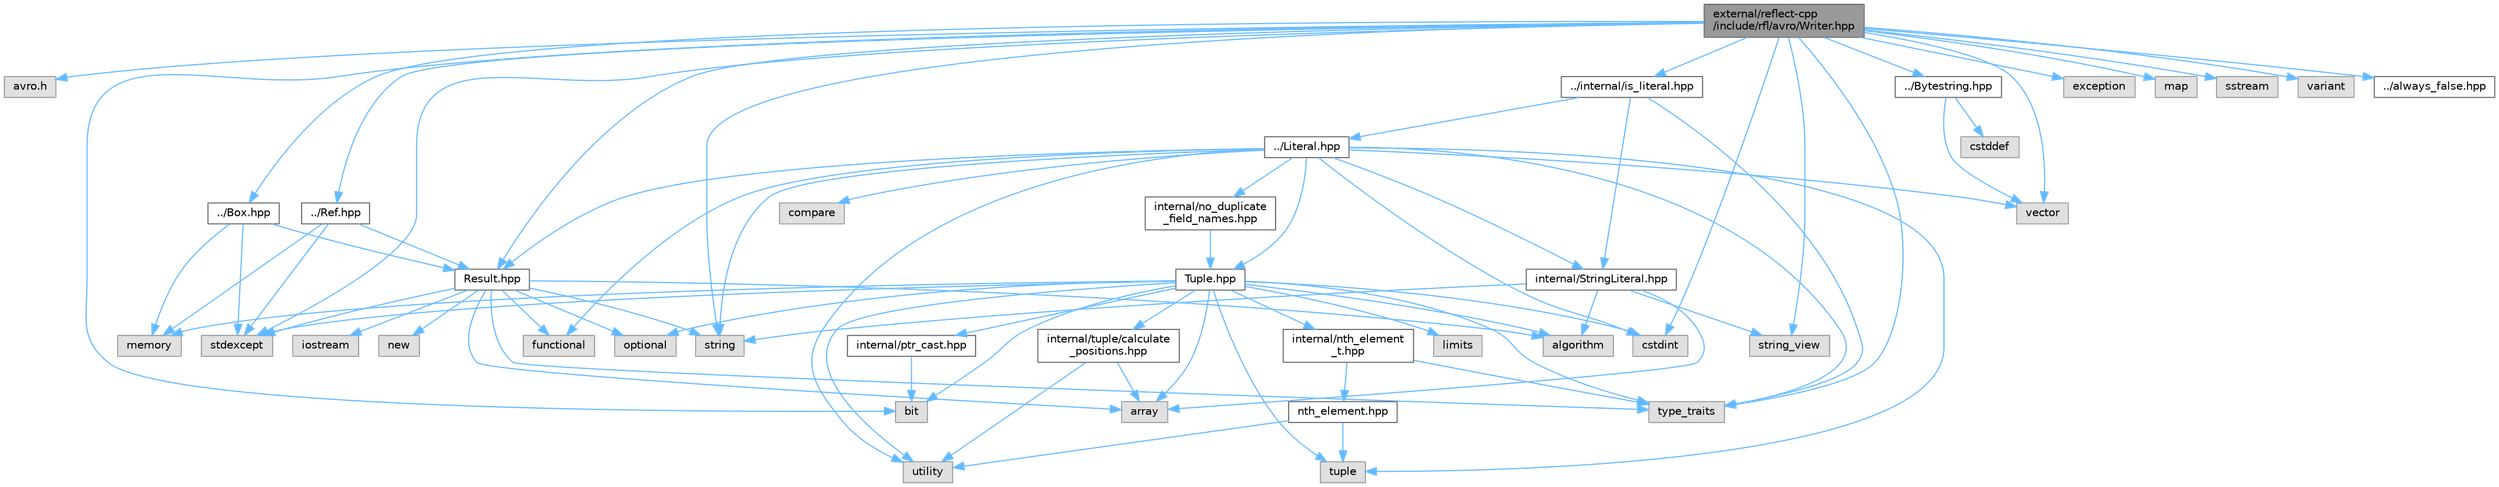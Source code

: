 digraph "external/reflect-cpp/include/rfl/avro/Writer.hpp"
{
 // LATEX_PDF_SIZE
  bgcolor="transparent";
  edge [fontname=Helvetica,fontsize=10,labelfontname=Helvetica,labelfontsize=10];
  node [fontname=Helvetica,fontsize=10,shape=box,height=0.2,width=0.4];
  Node1 [id="Node000001",label="external/reflect-cpp\l/include/rfl/avro/Writer.hpp",height=0.2,width=0.4,color="gray40", fillcolor="grey60", style="filled", fontcolor="black",tooltip=" "];
  Node1 -> Node2 [id="edge1_Node000001_Node000002",color="steelblue1",style="solid",tooltip=" "];
  Node2 [id="Node000002",label="avro.h",height=0.2,width=0.4,color="grey60", fillcolor="#E0E0E0", style="filled",tooltip=" "];
  Node1 -> Node3 [id="edge2_Node000001_Node000003",color="steelblue1",style="solid",tooltip=" "];
  Node3 [id="Node000003",label="bit",height=0.2,width=0.4,color="grey60", fillcolor="#E0E0E0", style="filled",tooltip=" "];
  Node1 -> Node4 [id="edge3_Node000001_Node000004",color="steelblue1",style="solid",tooltip=" "];
  Node4 [id="Node000004",label="cstdint",height=0.2,width=0.4,color="grey60", fillcolor="#E0E0E0", style="filled",tooltip=" "];
  Node1 -> Node5 [id="edge4_Node000001_Node000005",color="steelblue1",style="solid",tooltip=" "];
  Node5 [id="Node000005",label="exception",height=0.2,width=0.4,color="grey60", fillcolor="#E0E0E0", style="filled",tooltip=" "];
  Node1 -> Node6 [id="edge5_Node000001_Node000006",color="steelblue1",style="solid",tooltip=" "];
  Node6 [id="Node000006",label="map",height=0.2,width=0.4,color="grey60", fillcolor="#E0E0E0", style="filled",tooltip=" "];
  Node1 -> Node7 [id="edge6_Node000001_Node000007",color="steelblue1",style="solid",tooltip=" "];
  Node7 [id="Node000007",label="sstream",height=0.2,width=0.4,color="grey60", fillcolor="#E0E0E0", style="filled",tooltip=" "];
  Node1 -> Node8 [id="edge7_Node000001_Node000008",color="steelblue1",style="solid",tooltip=" "];
  Node8 [id="Node000008",label="stdexcept",height=0.2,width=0.4,color="grey60", fillcolor="#E0E0E0", style="filled",tooltip=" "];
  Node1 -> Node9 [id="edge8_Node000001_Node000009",color="steelblue1",style="solid",tooltip=" "];
  Node9 [id="Node000009",label="string",height=0.2,width=0.4,color="grey60", fillcolor="#E0E0E0", style="filled",tooltip=" "];
  Node1 -> Node10 [id="edge9_Node000001_Node000010",color="steelblue1",style="solid",tooltip=" "];
  Node10 [id="Node000010",label="string_view",height=0.2,width=0.4,color="grey60", fillcolor="#E0E0E0", style="filled",tooltip=" "];
  Node1 -> Node11 [id="edge10_Node000001_Node000011",color="steelblue1",style="solid",tooltip=" "];
  Node11 [id="Node000011",label="type_traits",height=0.2,width=0.4,color="grey60", fillcolor="#E0E0E0", style="filled",tooltip=" "];
  Node1 -> Node12 [id="edge11_Node000001_Node000012",color="steelblue1",style="solid",tooltip=" "];
  Node12 [id="Node000012",label="variant",height=0.2,width=0.4,color="grey60", fillcolor="#E0E0E0", style="filled",tooltip=" "];
  Node1 -> Node13 [id="edge12_Node000001_Node000013",color="steelblue1",style="solid",tooltip=" "];
  Node13 [id="Node000013",label="vector",height=0.2,width=0.4,color="grey60", fillcolor="#E0E0E0", style="filled",tooltip=" "];
  Node1 -> Node14 [id="edge13_Node000001_Node000014",color="steelblue1",style="solid",tooltip=" "];
  Node14 [id="Node000014",label="../Box.hpp",height=0.2,width=0.4,color="grey40", fillcolor="white", style="filled",URL="$_box_8hpp.html",tooltip=" "];
  Node14 -> Node15 [id="edge14_Node000014_Node000015",color="steelblue1",style="solid",tooltip=" "];
  Node15 [id="Node000015",label="memory",height=0.2,width=0.4,color="grey60", fillcolor="#E0E0E0", style="filled",tooltip=" "];
  Node14 -> Node8 [id="edge15_Node000014_Node000008",color="steelblue1",style="solid",tooltip=" "];
  Node14 -> Node16 [id="edge16_Node000014_Node000016",color="steelblue1",style="solid",tooltip=" "];
  Node16 [id="Node000016",label="Result.hpp",height=0.2,width=0.4,color="grey40", fillcolor="white", style="filled",URL="$_result_8hpp.html",tooltip=" "];
  Node16 -> Node17 [id="edge17_Node000016_Node000017",color="steelblue1",style="solid",tooltip=" "];
  Node17 [id="Node000017",label="algorithm",height=0.2,width=0.4,color="grey60", fillcolor="#E0E0E0", style="filled",tooltip=" "];
  Node16 -> Node18 [id="edge18_Node000016_Node000018",color="steelblue1",style="solid",tooltip=" "];
  Node18 [id="Node000018",label="array",height=0.2,width=0.4,color="grey60", fillcolor="#E0E0E0", style="filled",tooltip=" "];
  Node16 -> Node19 [id="edge19_Node000016_Node000019",color="steelblue1",style="solid",tooltip=" "];
  Node19 [id="Node000019",label="functional",height=0.2,width=0.4,color="grey60", fillcolor="#E0E0E0", style="filled",tooltip=" "];
  Node16 -> Node20 [id="edge20_Node000016_Node000020",color="steelblue1",style="solid",tooltip=" "];
  Node20 [id="Node000020",label="iostream",height=0.2,width=0.4,color="grey60", fillcolor="#E0E0E0", style="filled",tooltip=" "];
  Node16 -> Node21 [id="edge21_Node000016_Node000021",color="steelblue1",style="solid",tooltip=" "];
  Node21 [id="Node000021",label="new",height=0.2,width=0.4,color="grey60", fillcolor="#E0E0E0", style="filled",tooltip=" "];
  Node16 -> Node22 [id="edge22_Node000016_Node000022",color="steelblue1",style="solid",tooltip=" "];
  Node22 [id="Node000022",label="optional",height=0.2,width=0.4,color="grey60", fillcolor="#E0E0E0", style="filled",tooltip=" "];
  Node16 -> Node8 [id="edge23_Node000016_Node000008",color="steelblue1",style="solid",tooltip=" "];
  Node16 -> Node9 [id="edge24_Node000016_Node000009",color="steelblue1",style="solid",tooltip=" "];
  Node16 -> Node11 [id="edge25_Node000016_Node000011",color="steelblue1",style="solid",tooltip=" "];
  Node1 -> Node23 [id="edge26_Node000001_Node000023",color="steelblue1",style="solid",tooltip=" "];
  Node23 [id="Node000023",label="../Bytestring.hpp",height=0.2,width=0.4,color="grey40", fillcolor="white", style="filled",URL="$_bytestring_8hpp.html",tooltip=" "];
  Node23 -> Node24 [id="edge27_Node000023_Node000024",color="steelblue1",style="solid",tooltip=" "];
  Node24 [id="Node000024",label="cstddef",height=0.2,width=0.4,color="grey60", fillcolor="#E0E0E0", style="filled",tooltip=" "];
  Node23 -> Node13 [id="edge28_Node000023_Node000013",color="steelblue1",style="solid",tooltip=" "];
  Node1 -> Node25 [id="edge29_Node000001_Node000025",color="steelblue1",style="solid",tooltip=" "];
  Node25 [id="Node000025",label="../Ref.hpp",height=0.2,width=0.4,color="grey40", fillcolor="white", style="filled",URL="$_ref_8hpp.html",tooltip=" "];
  Node25 -> Node15 [id="edge30_Node000025_Node000015",color="steelblue1",style="solid",tooltip=" "];
  Node25 -> Node8 [id="edge31_Node000025_Node000008",color="steelblue1",style="solid",tooltip=" "];
  Node25 -> Node16 [id="edge32_Node000025_Node000016",color="steelblue1",style="solid",tooltip=" "];
  Node1 -> Node16 [id="edge33_Node000001_Node000016",color="steelblue1",style="solid",tooltip=" "];
  Node1 -> Node26 [id="edge34_Node000001_Node000026",color="steelblue1",style="solid",tooltip=" "];
  Node26 [id="Node000026",label="../always_false.hpp",height=0.2,width=0.4,color="grey40", fillcolor="white", style="filled",URL="$always__false_8hpp.html",tooltip=" "];
  Node1 -> Node27 [id="edge35_Node000001_Node000027",color="steelblue1",style="solid",tooltip=" "];
  Node27 [id="Node000027",label="../internal/is_literal.hpp",height=0.2,width=0.4,color="grey40", fillcolor="white", style="filled",URL="$is__literal_8hpp.html",tooltip=" "];
  Node27 -> Node11 [id="edge36_Node000027_Node000011",color="steelblue1",style="solid",tooltip=" "];
  Node27 -> Node28 [id="edge37_Node000027_Node000028",color="steelblue1",style="solid",tooltip=" "];
  Node28 [id="Node000028",label="../Literal.hpp",height=0.2,width=0.4,color="grey40", fillcolor="white", style="filled",URL="$_literal_8hpp.html",tooltip=" "];
  Node28 -> Node29 [id="edge38_Node000028_Node000029",color="steelblue1",style="solid",tooltip=" "];
  Node29 [id="Node000029",label="compare",height=0.2,width=0.4,color="grey60", fillcolor="#E0E0E0", style="filled",tooltip=" "];
  Node28 -> Node4 [id="edge39_Node000028_Node000004",color="steelblue1",style="solid",tooltip=" "];
  Node28 -> Node19 [id="edge40_Node000028_Node000019",color="steelblue1",style="solid",tooltip=" "];
  Node28 -> Node9 [id="edge41_Node000028_Node000009",color="steelblue1",style="solid",tooltip=" "];
  Node28 -> Node30 [id="edge42_Node000028_Node000030",color="steelblue1",style="solid",tooltip=" "];
  Node30 [id="Node000030",label="tuple",height=0.2,width=0.4,color="grey60", fillcolor="#E0E0E0", style="filled",tooltip=" "];
  Node28 -> Node11 [id="edge43_Node000028_Node000011",color="steelblue1",style="solid",tooltip=" "];
  Node28 -> Node31 [id="edge44_Node000028_Node000031",color="steelblue1",style="solid",tooltip=" "];
  Node31 [id="Node000031",label="utility",height=0.2,width=0.4,color="grey60", fillcolor="#E0E0E0", style="filled",tooltip=" "];
  Node28 -> Node13 [id="edge45_Node000028_Node000013",color="steelblue1",style="solid",tooltip=" "];
  Node28 -> Node16 [id="edge46_Node000028_Node000016",color="steelblue1",style="solid",tooltip=" "];
  Node28 -> Node32 [id="edge47_Node000028_Node000032",color="steelblue1",style="solid",tooltip=" "];
  Node32 [id="Node000032",label="Tuple.hpp",height=0.2,width=0.4,color="grey40", fillcolor="white", style="filled",URL="$_tuple_8hpp.html",tooltip=" "];
  Node32 -> Node17 [id="edge48_Node000032_Node000017",color="steelblue1",style="solid",tooltip=" "];
  Node32 -> Node18 [id="edge49_Node000032_Node000018",color="steelblue1",style="solid",tooltip=" "];
  Node32 -> Node3 [id="edge50_Node000032_Node000003",color="steelblue1",style="solid",tooltip=" "];
  Node32 -> Node4 [id="edge51_Node000032_Node000004",color="steelblue1",style="solid",tooltip=" "];
  Node32 -> Node33 [id="edge52_Node000032_Node000033",color="steelblue1",style="solid",tooltip=" "];
  Node33 [id="Node000033",label="limits",height=0.2,width=0.4,color="grey60", fillcolor="#E0E0E0", style="filled",tooltip=" "];
  Node32 -> Node15 [id="edge53_Node000032_Node000015",color="steelblue1",style="solid",tooltip=" "];
  Node32 -> Node22 [id="edge54_Node000032_Node000022",color="steelblue1",style="solid",tooltip=" "];
  Node32 -> Node8 [id="edge55_Node000032_Node000008",color="steelblue1",style="solid",tooltip=" "];
  Node32 -> Node30 [id="edge56_Node000032_Node000030",color="steelblue1",style="solid",tooltip=" "];
  Node32 -> Node11 [id="edge57_Node000032_Node000011",color="steelblue1",style="solid",tooltip=" "];
  Node32 -> Node31 [id="edge58_Node000032_Node000031",color="steelblue1",style="solid",tooltip=" "];
  Node32 -> Node34 [id="edge59_Node000032_Node000034",color="steelblue1",style="solid",tooltip=" "];
  Node34 [id="Node000034",label="internal/nth_element\l_t.hpp",height=0.2,width=0.4,color="grey40", fillcolor="white", style="filled",URL="$nth__element__t_8hpp.html",tooltip=" "];
  Node34 -> Node11 [id="edge60_Node000034_Node000011",color="steelblue1",style="solid",tooltip=" "];
  Node34 -> Node35 [id="edge61_Node000034_Node000035",color="steelblue1",style="solid",tooltip=" "];
  Node35 [id="Node000035",label="nth_element.hpp",height=0.2,width=0.4,color="grey40", fillcolor="white", style="filled",URL="$nth__element_8hpp.html",tooltip=" "];
  Node35 -> Node30 [id="edge62_Node000035_Node000030",color="steelblue1",style="solid",tooltip=" "];
  Node35 -> Node31 [id="edge63_Node000035_Node000031",color="steelblue1",style="solid",tooltip=" "];
  Node32 -> Node36 [id="edge64_Node000032_Node000036",color="steelblue1",style="solid",tooltip=" "];
  Node36 [id="Node000036",label="internal/ptr_cast.hpp",height=0.2,width=0.4,color="grey40", fillcolor="white", style="filled",URL="$ptr__cast_8hpp.html",tooltip=" "];
  Node36 -> Node3 [id="edge65_Node000036_Node000003",color="steelblue1",style="solid",tooltip=" "];
  Node32 -> Node37 [id="edge66_Node000032_Node000037",color="steelblue1",style="solid",tooltip=" "];
  Node37 [id="Node000037",label="internal/tuple/calculate\l_positions.hpp",height=0.2,width=0.4,color="grey40", fillcolor="white", style="filled",URL="$calculate__positions_8hpp.html",tooltip=" "];
  Node37 -> Node18 [id="edge67_Node000037_Node000018",color="steelblue1",style="solid",tooltip=" "];
  Node37 -> Node31 [id="edge68_Node000037_Node000031",color="steelblue1",style="solid",tooltip=" "];
  Node28 -> Node38 [id="edge69_Node000028_Node000038",color="steelblue1",style="solid",tooltip=" "];
  Node38 [id="Node000038",label="internal/StringLiteral.hpp",height=0.2,width=0.4,color="grey40", fillcolor="white", style="filled",URL="$_string_literal_8hpp.html",tooltip=" "];
  Node38 -> Node17 [id="edge70_Node000038_Node000017",color="steelblue1",style="solid",tooltip=" "];
  Node38 -> Node18 [id="edge71_Node000038_Node000018",color="steelblue1",style="solid",tooltip=" "];
  Node38 -> Node9 [id="edge72_Node000038_Node000009",color="steelblue1",style="solid",tooltip=" "];
  Node38 -> Node10 [id="edge73_Node000038_Node000010",color="steelblue1",style="solid",tooltip=" "];
  Node28 -> Node39 [id="edge74_Node000028_Node000039",color="steelblue1",style="solid",tooltip=" "];
  Node39 [id="Node000039",label="internal/no_duplicate\l_field_names.hpp",height=0.2,width=0.4,color="grey40", fillcolor="white", style="filled",URL="$no__duplicate__field__names_8hpp.html",tooltip=" "];
  Node39 -> Node32 [id="edge75_Node000039_Node000032",color="steelblue1",style="solid",tooltip=" "];
  Node27 -> Node38 [id="edge76_Node000027_Node000038",color="steelblue1",style="solid",tooltip=" "];
}
